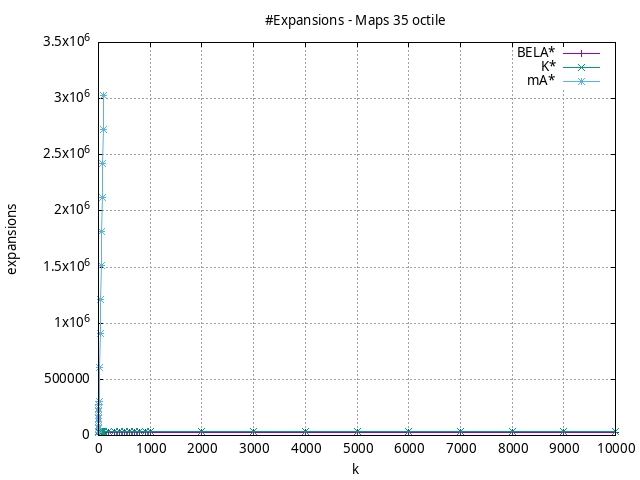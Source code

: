 #!/usr/bin/gnuplot
# -*- coding: utf-8 -*-
#
# results/maps/octile/35/random512-35.heuristic.octile.expansions.gnuplot
#
# Started on 04/07/2024 21:48:58
# Author: Carlos Linares López
set grid
set xlabel "k"
set ylabel "expansions"

set title "#Expansions - Maps 35 octile"

set terminal png enhanced font "Ariel,10"
set output 'random512-35.heuristic.octile.expansions.png'

plot "-" title "BELA*"      with linesp, "-" title "K*"      with linesp, "-" title "mA*"      with linesp

	1 30316.61
	2 30316.61
	3 30316.61
	4 30316.61
	5 30316.61
	6 30316.61
	7 30316.61
	8 30316.61
	9 30316.61
	10 30316.61
	20 30316.61
	30 30316.61
	40 30316.61
	50 30316.61
	60 30316.61
	70 30316.61
	80 30316.61
	90 30316.61
	100 30316.61
	200 30316.61
	300 30316.61
	400 30316.61
	500 30316.61
	600 30316.61
	700 30316.61
	800 30316.61
	900 30316.61
	1000 30316.61
	2000 30316.61
	3000 30316.61
	4000 30316.61
	5000 30316.61
	6000 30316.61
	7000 30316.61
	8000 30316.61
	9000 30316.61
	10000 30316.61
end
	1 30316.62
	2 31846.46
	3 32089.78
	4 32181.13
	5 32286.48
	6 32410.06
	7 32537.75
	8 32568.42
	9 32616.69
	10 32685.68
	20 33005.92
	30 33353.92
	40 33516.0
	50 33685.52
	60 33767.05
	70 33767.05
	80 33810.84
	90 33830.8
	100 33904.78
	200 33932.38
	300 33932.38
	400 33932.38
	500 33932.38
	600 33932.38
	700 33932.38
	800 33932.38
	900 33932.38
	1000 33932.38
	2000 33932.38
	3000 33932.38
	4000 33932.38
	5000 33957.2
	6000 33957.2
	7000 33957.2
	8000 33957.2
	9000 33957.2
	10000 33957.2
end
	1 30316.61
	2 60623.54
	3 90924.82
	4 121223.18
	5 151504.82
	6 181801.49
	7 212109.33
	8 242406.59
	9 272687.82
	10 302980.53
	20 605975.49
	30 909041.28
	40 1212089.21
	50 1515151.71
	60 1818171.65
	70 2121063.97
	80 2424171.58
	90 2727104.99
	100 3030190.9
end
